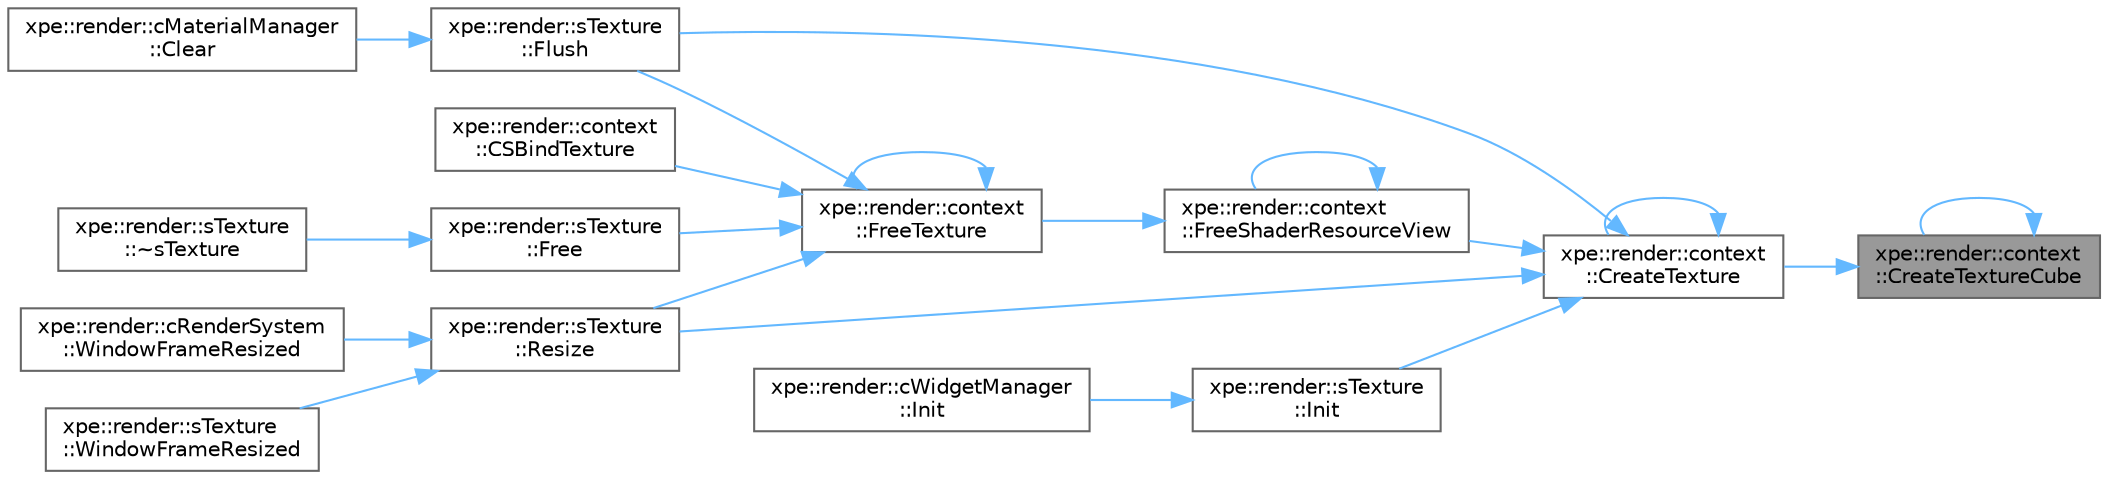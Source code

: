 digraph "xpe::render::context::CreateTextureCube"
{
 // LATEX_PDF_SIZE
  bgcolor="transparent";
  edge [fontname=Helvetica,fontsize=10,labelfontname=Helvetica,labelfontsize=10];
  node [fontname=Helvetica,fontsize=10,shape=box,height=0.2,width=0.4];
  rankdir="RL";
  Node1 [id="Node000001",label="xpe::render::context\l::CreateTextureCube",height=0.2,width=0.4,color="gray40", fillcolor="grey60", style="filled", fontcolor="black",tooltip=" "];
  Node1 -> Node2 [id="edge1_Node000001_Node000002",dir="back",color="steelblue1",style="solid",tooltip=" "];
  Node2 [id="Node000002",label="xpe::render::context\l::CreateTexture",height=0.2,width=0.4,color="grey40", fillcolor="white", style="filled",URL="$namespacexpe_1_1render_1_1context.html#abbf0f19b8986fbcfb44dc1319a0d929c",tooltip=" "];
  Node2 -> Node2 [id="edge2_Node000002_Node000002",dir="back",color="steelblue1",style="solid",tooltip=" "];
  Node2 -> Node3 [id="edge3_Node000002_Node000003",dir="back",color="steelblue1",style="solid",tooltip=" "];
  Node3 [id="Node000003",label="xpe::render::sTexture\l::Flush",height=0.2,width=0.4,color="grey40", fillcolor="white", style="filled",URL="$structxpe_1_1render_1_1s_texture.html#a2cdf5d311c6d8c2f0f066e63a2cbb854",tooltip=" "];
  Node3 -> Node4 [id="edge4_Node000003_Node000004",dir="back",color="steelblue1",style="solid",tooltip=" "];
  Node4 [id="Node000004",label="xpe::render::cMaterialManager\l::Clear",height=0.2,width=0.4,color="grey40", fillcolor="white", style="filled",URL="$classxpe_1_1render_1_1c_material_manager.html#a842944eaf29305b77e95d8b9f18c728b",tooltip=" "];
  Node2 -> Node5 [id="edge5_Node000002_Node000005",dir="back",color="steelblue1",style="solid",tooltip=" "];
  Node5 [id="Node000005",label="xpe::render::context\l::FreeShaderResourceView",height=0.2,width=0.4,color="grey40", fillcolor="white", style="filled",URL="$namespacexpe_1_1render_1_1context.html#ab645a09c78f03af220fecf9d70f66046",tooltip=" "];
  Node5 -> Node5 [id="edge6_Node000005_Node000005",dir="back",color="steelblue1",style="solid",tooltip=" "];
  Node5 -> Node6 [id="edge7_Node000005_Node000006",dir="back",color="steelblue1",style="solid",tooltip=" "];
  Node6 [id="Node000006",label="xpe::render::context\l::FreeTexture",height=0.2,width=0.4,color="grey40", fillcolor="white", style="filled",URL="$namespacexpe_1_1render_1_1context.html#ad9f56074521a5a0ab26fdaea101b6f58",tooltip=" "];
  Node6 -> Node7 [id="edge8_Node000006_Node000007",dir="back",color="steelblue1",style="solid",tooltip=" "];
  Node7 [id="Node000007",label="xpe::render::context\l::CSBindTexture",height=0.2,width=0.4,color="grey40", fillcolor="white", style="filled",URL="$namespacexpe_1_1render_1_1context.html#a8ce54c738ddc67cc9d7a4deb84e1cfc5",tooltip=" "];
  Node6 -> Node3 [id="edge9_Node000006_Node000003",dir="back",color="steelblue1",style="solid",tooltip=" "];
  Node6 -> Node8 [id="edge10_Node000006_Node000008",dir="back",color="steelblue1",style="solid",tooltip=" "];
  Node8 [id="Node000008",label="xpe::render::sTexture\l::Free",height=0.2,width=0.4,color="grey40", fillcolor="white", style="filled",URL="$structxpe_1_1render_1_1s_texture.html#a9f477cd7cc9f05c9544b5cd7f864f8a4",tooltip=" "];
  Node8 -> Node9 [id="edge11_Node000008_Node000009",dir="back",color="steelblue1",style="solid",tooltip=" "];
  Node9 [id="Node000009",label="xpe::render::sTexture\l::~sTexture",height=0.2,width=0.4,color="grey40", fillcolor="white", style="filled",URL="$structxpe_1_1render_1_1s_texture.html#aacf76abd32ef8b66ad73b177086bb6fd",tooltip=" "];
  Node6 -> Node6 [id="edge12_Node000006_Node000006",dir="back",color="steelblue1",style="solid",tooltip=" "];
  Node6 -> Node10 [id="edge13_Node000006_Node000010",dir="back",color="steelblue1",style="solid",tooltip=" "];
  Node10 [id="Node000010",label="xpe::render::sTexture\l::Resize",height=0.2,width=0.4,color="grey40", fillcolor="white", style="filled",URL="$structxpe_1_1render_1_1s_texture.html#a972b174ae8fa4351f8cecf52e771b92b",tooltip=" "];
  Node10 -> Node11 [id="edge14_Node000010_Node000011",dir="back",color="steelblue1",style="solid",tooltip=" "];
  Node11 [id="Node000011",label="xpe::render::cRenderSystem\l::WindowFrameResized",height=0.2,width=0.4,color="grey40", fillcolor="white", style="filled",URL="$classxpe_1_1render_1_1c_render_system.html#a7b60a7e2b3cfc9089bfda515a12f7984",tooltip=" "];
  Node10 -> Node12 [id="edge15_Node000010_Node000012",dir="back",color="steelblue1",style="solid",tooltip=" "];
  Node12 [id="Node000012",label="xpe::render::sTexture\l::WindowFrameResized",height=0.2,width=0.4,color="grey40", fillcolor="white", style="filled",URL="$structxpe_1_1render_1_1s_texture.html#af387596e9480a6ea1647b59a5cf59da2",tooltip=" "];
  Node2 -> Node13 [id="edge16_Node000002_Node000013",dir="back",color="steelblue1",style="solid",tooltip=" "];
  Node13 [id="Node000013",label="xpe::render::sTexture\l::Init",height=0.2,width=0.4,color="grey40", fillcolor="white", style="filled",URL="$structxpe_1_1render_1_1s_texture.html#a266c9db8925ad6755a455f20f1375e52",tooltip=" "];
  Node13 -> Node14 [id="edge17_Node000013_Node000014",dir="back",color="steelblue1",style="solid",tooltip=" "];
  Node14 [id="Node000014",label="xpe::render::cWidgetManager\l::Init",height=0.2,width=0.4,color="grey40", fillcolor="white", style="filled",URL="$classxpe_1_1render_1_1c_widget_manager.html#a4d08e3ea21dc782147a000446ff780c7",tooltip=" "];
  Node2 -> Node10 [id="edge18_Node000002_Node000010",dir="back",color="steelblue1",style="solid",tooltip=" "];
  Node1 -> Node1 [id="edge19_Node000001_Node000001",dir="back",color="steelblue1",style="solid",tooltip=" "];
}
